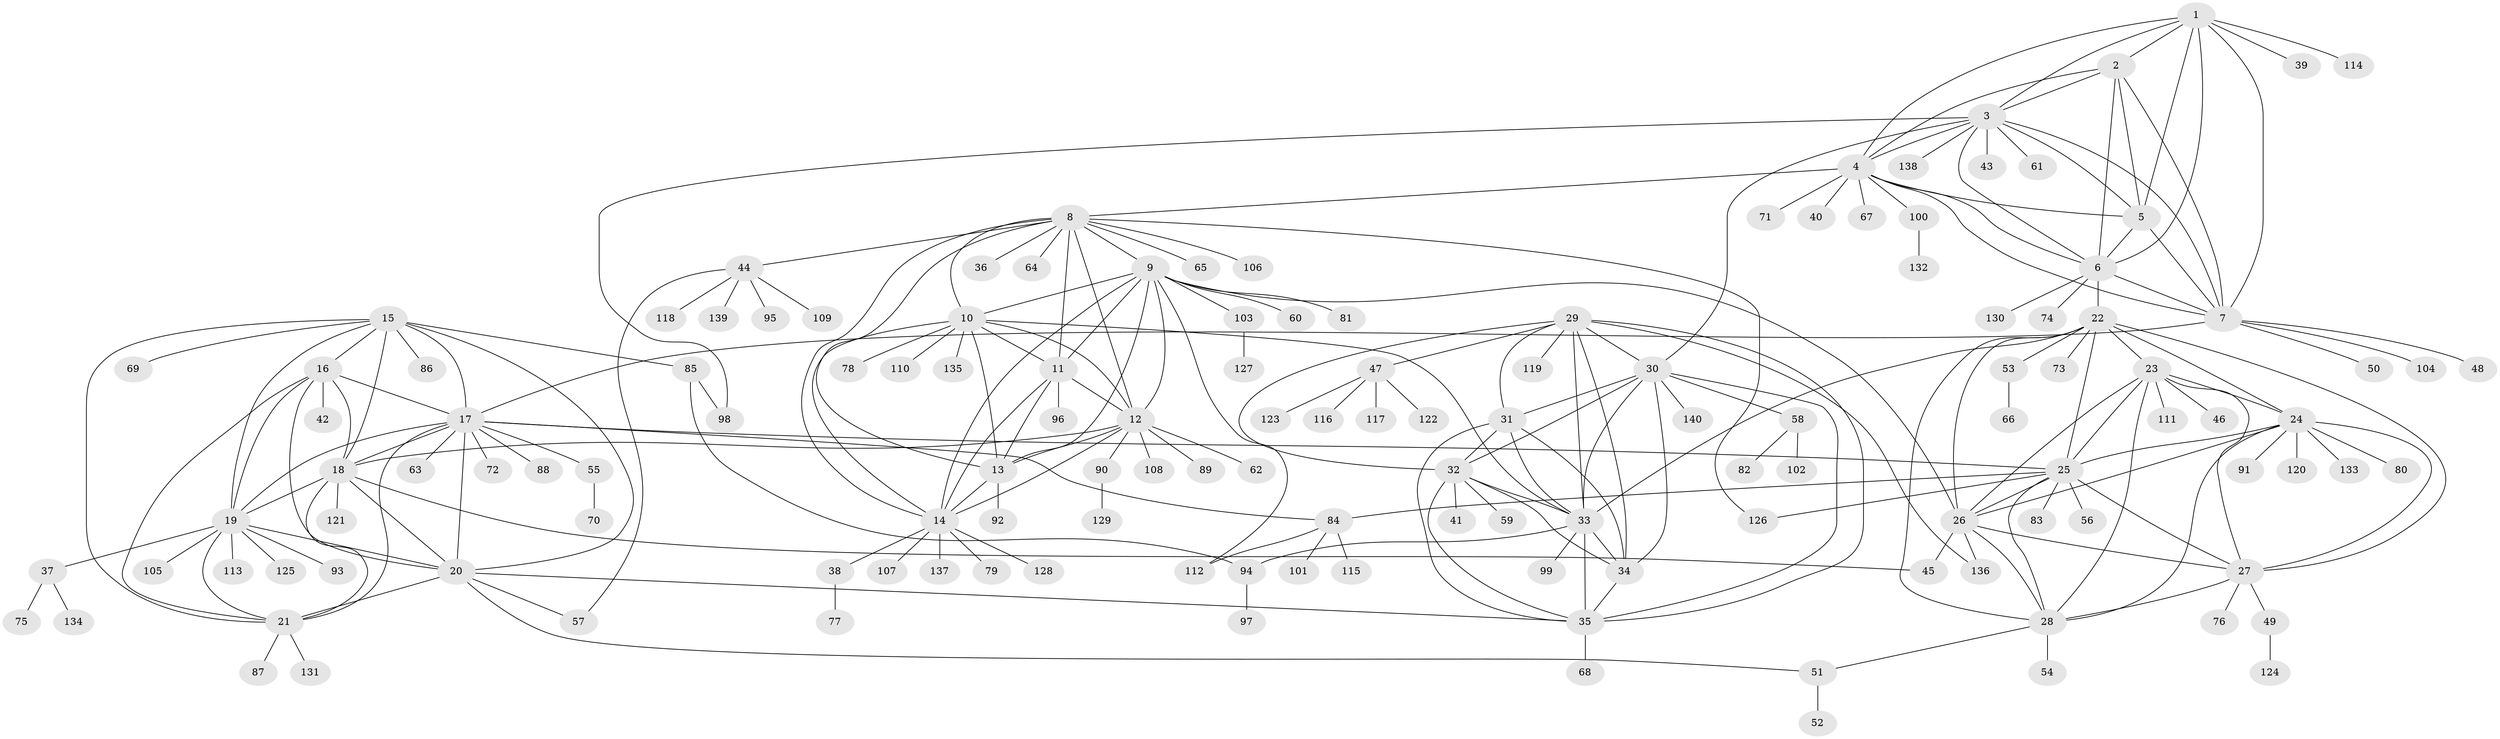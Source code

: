// coarse degree distribution, {6: 0.037037037037037035, 7: 0.046296296296296294, 9: 0.027777777777777776, 8: 0.06481481481481481, 12: 0.009259259259259259, 15: 0.009259259259259259, 5: 0.046296296296296294, 14: 0.009259259259259259, 13: 0.009259259259259259, 1: 0.6481481481481481, 2: 0.07407407407407407, 4: 0.009259259259259259, 3: 0.009259259259259259}
// Generated by graph-tools (version 1.1) at 2025/24/03/03/25 07:24:17]
// undirected, 140 vertices, 229 edges
graph export_dot {
graph [start="1"]
  node [color=gray90,style=filled];
  1;
  2;
  3;
  4;
  5;
  6;
  7;
  8;
  9;
  10;
  11;
  12;
  13;
  14;
  15;
  16;
  17;
  18;
  19;
  20;
  21;
  22;
  23;
  24;
  25;
  26;
  27;
  28;
  29;
  30;
  31;
  32;
  33;
  34;
  35;
  36;
  37;
  38;
  39;
  40;
  41;
  42;
  43;
  44;
  45;
  46;
  47;
  48;
  49;
  50;
  51;
  52;
  53;
  54;
  55;
  56;
  57;
  58;
  59;
  60;
  61;
  62;
  63;
  64;
  65;
  66;
  67;
  68;
  69;
  70;
  71;
  72;
  73;
  74;
  75;
  76;
  77;
  78;
  79;
  80;
  81;
  82;
  83;
  84;
  85;
  86;
  87;
  88;
  89;
  90;
  91;
  92;
  93;
  94;
  95;
  96;
  97;
  98;
  99;
  100;
  101;
  102;
  103;
  104;
  105;
  106;
  107;
  108;
  109;
  110;
  111;
  112;
  113;
  114;
  115;
  116;
  117;
  118;
  119;
  120;
  121;
  122;
  123;
  124;
  125;
  126;
  127;
  128;
  129;
  130;
  131;
  132;
  133;
  134;
  135;
  136;
  137;
  138;
  139;
  140;
  1 -- 2;
  1 -- 3;
  1 -- 4;
  1 -- 5;
  1 -- 6;
  1 -- 7;
  1 -- 39;
  1 -- 114;
  2 -- 3;
  2 -- 4;
  2 -- 5;
  2 -- 6;
  2 -- 7;
  3 -- 4;
  3 -- 5;
  3 -- 6;
  3 -- 7;
  3 -- 30;
  3 -- 43;
  3 -- 61;
  3 -- 98;
  3 -- 138;
  4 -- 5;
  4 -- 6;
  4 -- 7;
  4 -- 8;
  4 -- 40;
  4 -- 67;
  4 -- 71;
  4 -- 100;
  5 -- 6;
  5 -- 7;
  6 -- 7;
  6 -- 22;
  6 -- 74;
  6 -- 130;
  7 -- 17;
  7 -- 48;
  7 -- 50;
  7 -- 104;
  8 -- 9;
  8 -- 10;
  8 -- 11;
  8 -- 12;
  8 -- 13;
  8 -- 14;
  8 -- 36;
  8 -- 44;
  8 -- 64;
  8 -- 65;
  8 -- 106;
  8 -- 126;
  9 -- 10;
  9 -- 11;
  9 -- 12;
  9 -- 13;
  9 -- 14;
  9 -- 26;
  9 -- 60;
  9 -- 81;
  9 -- 103;
  9 -- 112;
  10 -- 11;
  10 -- 12;
  10 -- 13;
  10 -- 14;
  10 -- 33;
  10 -- 78;
  10 -- 110;
  10 -- 135;
  11 -- 12;
  11 -- 13;
  11 -- 14;
  11 -- 96;
  12 -- 13;
  12 -- 14;
  12 -- 18;
  12 -- 62;
  12 -- 89;
  12 -- 90;
  12 -- 108;
  13 -- 14;
  13 -- 92;
  14 -- 38;
  14 -- 79;
  14 -- 107;
  14 -- 128;
  14 -- 137;
  15 -- 16;
  15 -- 17;
  15 -- 18;
  15 -- 19;
  15 -- 20;
  15 -- 21;
  15 -- 69;
  15 -- 85;
  15 -- 86;
  16 -- 17;
  16 -- 18;
  16 -- 19;
  16 -- 20;
  16 -- 21;
  16 -- 42;
  17 -- 18;
  17 -- 19;
  17 -- 20;
  17 -- 21;
  17 -- 25;
  17 -- 55;
  17 -- 63;
  17 -- 72;
  17 -- 84;
  17 -- 88;
  18 -- 19;
  18 -- 20;
  18 -- 21;
  18 -- 45;
  18 -- 121;
  19 -- 20;
  19 -- 21;
  19 -- 37;
  19 -- 93;
  19 -- 105;
  19 -- 113;
  19 -- 125;
  20 -- 21;
  20 -- 35;
  20 -- 51;
  20 -- 57;
  21 -- 87;
  21 -- 131;
  22 -- 23;
  22 -- 24;
  22 -- 25;
  22 -- 26;
  22 -- 27;
  22 -- 28;
  22 -- 33;
  22 -- 53;
  22 -- 73;
  23 -- 24;
  23 -- 25;
  23 -- 26;
  23 -- 27;
  23 -- 28;
  23 -- 46;
  23 -- 111;
  24 -- 25;
  24 -- 26;
  24 -- 27;
  24 -- 28;
  24 -- 80;
  24 -- 91;
  24 -- 120;
  24 -- 133;
  25 -- 26;
  25 -- 27;
  25 -- 28;
  25 -- 56;
  25 -- 83;
  25 -- 84;
  25 -- 126;
  26 -- 27;
  26 -- 28;
  26 -- 45;
  26 -- 136;
  27 -- 28;
  27 -- 49;
  27 -- 76;
  28 -- 51;
  28 -- 54;
  29 -- 30;
  29 -- 31;
  29 -- 32;
  29 -- 33;
  29 -- 34;
  29 -- 35;
  29 -- 47;
  29 -- 119;
  29 -- 136;
  30 -- 31;
  30 -- 32;
  30 -- 33;
  30 -- 34;
  30 -- 35;
  30 -- 58;
  30 -- 140;
  31 -- 32;
  31 -- 33;
  31 -- 34;
  31 -- 35;
  32 -- 33;
  32 -- 34;
  32 -- 35;
  32 -- 41;
  32 -- 59;
  33 -- 34;
  33 -- 35;
  33 -- 94;
  33 -- 99;
  34 -- 35;
  35 -- 68;
  37 -- 75;
  37 -- 134;
  38 -- 77;
  44 -- 57;
  44 -- 95;
  44 -- 109;
  44 -- 118;
  44 -- 139;
  47 -- 116;
  47 -- 117;
  47 -- 122;
  47 -- 123;
  49 -- 124;
  51 -- 52;
  53 -- 66;
  55 -- 70;
  58 -- 82;
  58 -- 102;
  84 -- 101;
  84 -- 112;
  84 -- 115;
  85 -- 94;
  85 -- 98;
  90 -- 129;
  94 -- 97;
  100 -- 132;
  103 -- 127;
}
